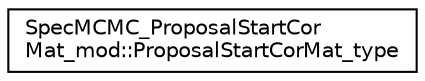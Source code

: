 digraph "Graphical Class Hierarchy"
{
 // LATEX_PDF_SIZE
  edge [fontname="Helvetica",fontsize="10",labelfontname="Helvetica",labelfontsize="10"];
  node [fontname="Helvetica",fontsize="10",shape=record];
  rankdir="LR";
  Node0 [label="SpecMCMC_ProposalStartCor\lMat_mod::ProposalStartCorMat_type",height=0.2,width=0.4,color="black", fillcolor="white", style="filled",URL="$structSpecMCMC__ProposalStartCorMat__mod_1_1ProposalStartCorMat__type.html",tooltip=" "];
}
